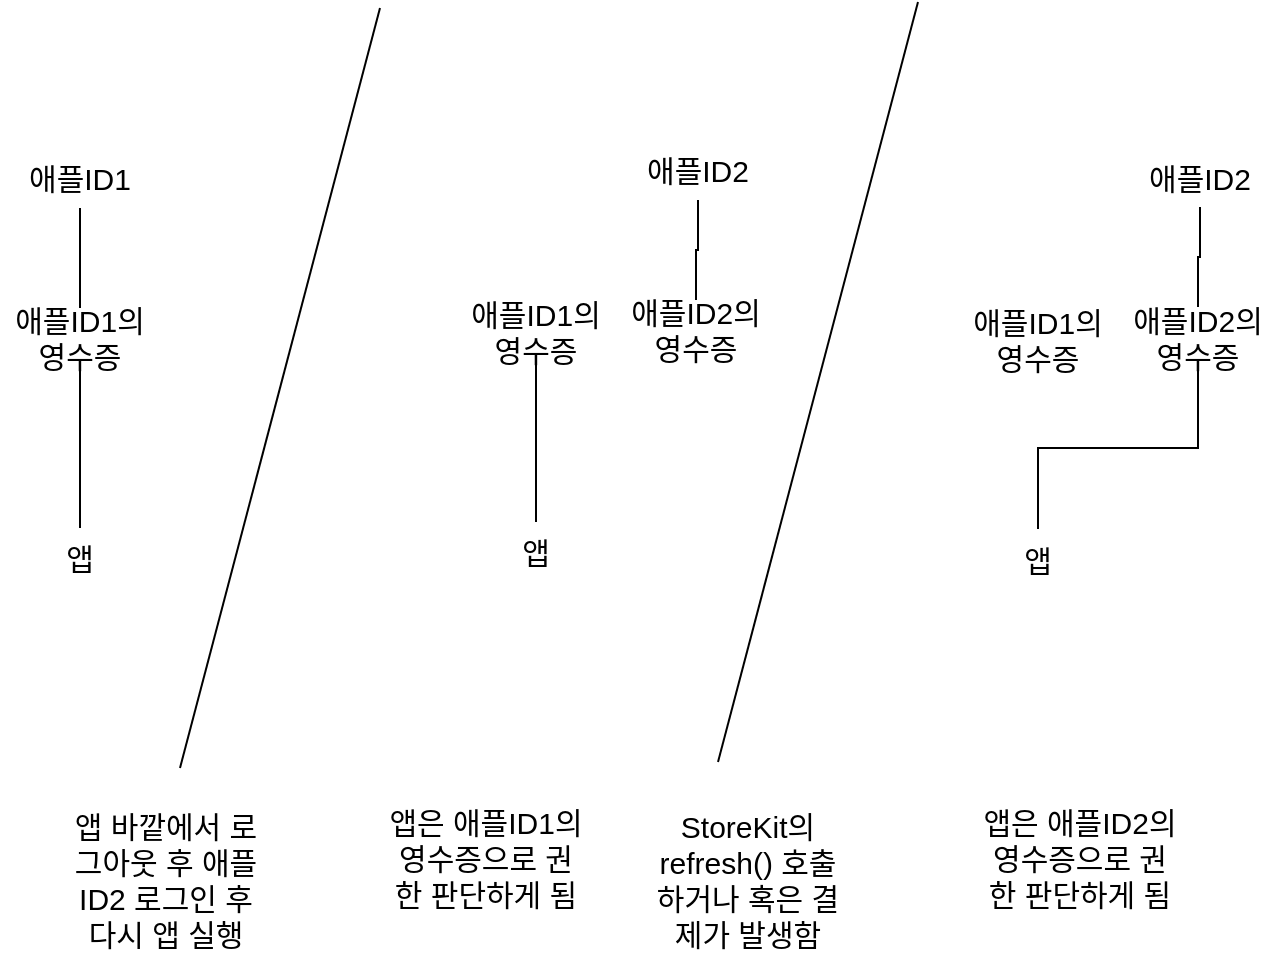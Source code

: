 <mxfile version="10.7.7" type="github"><diagram id="n3OB4K4iJ_4Mww4FK8rT" name="Page-1"><mxGraphModel dx="1178" dy="783" grid="1" gridSize="10" guides="1" tooltips="1" connect="1" arrows="1" fold="1" page="1" pageScale="1" pageWidth="850" pageHeight="1100" math="0" shadow="0"><root><mxCell id="0"/><mxCell id="1" parent="0"/><mxCell id="wZmHphvRmpMYx4qw-LJE-3" style="edgeStyle=orthogonalEdgeStyle;rounded=0;orthogonalLoop=1;jettySize=auto;html=1;exitX=0.5;exitY=1;exitDx=0;exitDy=0;entryX=0.5;entryY=0;entryDx=0;entryDy=0;endArrow=none;endFill=0;" edge="1" parent="1" source="wZmHphvRmpMYx4qw-LJE-1" target="wZmHphvRmpMYx4qw-LJE-2"><mxGeometry relative="1" as="geometry"/></mxCell><mxCell id="wZmHphvRmpMYx4qw-LJE-1" value="&lt;font style=&quot;font-size: 15px&quot;&gt;애플ID1&lt;/font&gt;" style="text;html=1;strokeColor=none;fillColor=none;align=center;verticalAlign=middle;whiteSpace=wrap;rounded=0;fontSize=15;" vertex="1" parent="1"><mxGeometry x="140" y="180" width="80" height="30" as="geometry"/></mxCell><mxCell id="wZmHphvRmpMYx4qw-LJE-2" value="&lt;font style=&quot;font-size: 15px&quot;&gt;애플ID1의 영수증&lt;/font&gt;" style="text;html=1;strokeColor=none;fillColor=none;align=center;verticalAlign=middle;whiteSpace=wrap;rounded=0;fontSize=15;" vertex="1" parent="1"><mxGeometry x="140" y="260" width="80" height="30" as="geometry"/></mxCell><mxCell id="wZmHphvRmpMYx4qw-LJE-5" style="edgeStyle=orthogonalEdgeStyle;rounded=0;orthogonalLoop=1;jettySize=auto;html=1;exitX=0.5;exitY=0;exitDx=0;exitDy=0;entryX=0.5;entryY=1;entryDx=0;entryDy=0;endArrow=none;endFill=0;" edge="1" parent="1" source="wZmHphvRmpMYx4qw-LJE-4" target="wZmHphvRmpMYx4qw-LJE-2"><mxGeometry relative="1" as="geometry"/></mxCell><mxCell id="wZmHphvRmpMYx4qw-LJE-4" value="&lt;span style=&quot;font-size: 15px;&quot;&gt;앱&lt;/span&gt;" style="text;html=1;strokeColor=none;fillColor=none;align=center;verticalAlign=middle;whiteSpace=wrap;rounded=0;fontSize=15;" vertex="1" parent="1"><mxGeometry x="140" y="370" width="80" height="30" as="geometry"/></mxCell><mxCell id="wZmHphvRmpMYx4qw-LJE-6" value="" style="endArrow=none;html=1;" edge="1" parent="1"><mxGeometry width="50" height="50" relative="1" as="geometry"><mxPoint x="230" y="490" as="sourcePoint"/><mxPoint x="330" y="110" as="targetPoint"/></mxGeometry></mxCell><mxCell id="wZmHphvRmpMYx4qw-LJE-8" value="앱 바깥에서 로그아웃 후 애플ID2 로그인 후 다시 앱 실행" style="text;html=1;strokeColor=none;fillColor=none;align=center;verticalAlign=middle;whiteSpace=wrap;rounded=0;fontSize=15;" vertex="1" parent="1"><mxGeometry x="173" y="506" width="100" height="80" as="geometry"/></mxCell><mxCell id="wZmHphvRmpMYx4qw-LJE-10" value="&lt;font style=&quot;font-size: 15px&quot;&gt;애플ID2&lt;/font&gt;" style="text;html=1;strokeColor=none;fillColor=none;align=center;verticalAlign=middle;whiteSpace=wrap;rounded=0;fontSize=15;" vertex="1" parent="1"><mxGeometry x="449" y="176" width="80" height="30" as="geometry"/></mxCell><mxCell id="wZmHphvRmpMYx4qw-LJE-11" value="&lt;font style=&quot;font-size: 15px&quot;&gt;애플ID1의 영수증&lt;/font&gt;" style="text;html=1;strokeColor=none;fillColor=none;align=center;verticalAlign=middle;whiteSpace=wrap;rounded=0;fontSize=15;" vertex="1" parent="1"><mxGeometry x="368" y="257" width="80" height="30" as="geometry"/></mxCell><mxCell id="wZmHphvRmpMYx4qw-LJE-12" style="edgeStyle=orthogonalEdgeStyle;rounded=0;orthogonalLoop=1;jettySize=auto;html=1;exitX=0.5;exitY=0;exitDx=0;exitDy=0;entryX=0.5;entryY=1;entryDx=0;entryDy=0;endArrow=none;endFill=0;" edge="1" parent="1" source="wZmHphvRmpMYx4qw-LJE-13" target="wZmHphvRmpMYx4qw-LJE-11"><mxGeometry relative="1" as="geometry"/></mxCell><mxCell id="wZmHphvRmpMYx4qw-LJE-13" value="&lt;span style=&quot;font-size: 15px;&quot;&gt;앱&lt;/span&gt;" style="text;html=1;strokeColor=none;fillColor=none;align=center;verticalAlign=middle;whiteSpace=wrap;rounded=0;fontSize=15;" vertex="1" parent="1"><mxGeometry x="368" y="367" width="80" height="30" as="geometry"/></mxCell><mxCell id="wZmHphvRmpMYx4qw-LJE-14" value="" style="endArrow=none;html=1;" edge="1" parent="1"><mxGeometry width="50" height="50" relative="1" as="geometry"><mxPoint x="499" y="487" as="sourcePoint"/><mxPoint x="599" y="107" as="targetPoint"/></mxGeometry></mxCell><mxCell id="wZmHphvRmpMYx4qw-LJE-15" value="앱은 애플ID1의 영수증으로 권한 판단하게 됨" style="text;html=1;strokeColor=none;fillColor=none;align=center;verticalAlign=middle;whiteSpace=wrap;rounded=0;fontSize=15;" vertex="1" parent="1"><mxGeometry x="333" y="510" width="100" height="50" as="geometry"/></mxCell><mxCell id="wZmHphvRmpMYx4qw-LJE-18" style="edgeStyle=orthogonalEdgeStyle;rounded=0;orthogonalLoop=1;jettySize=auto;html=1;entryX=0.5;entryY=1;entryDx=0;entryDy=0;endArrow=none;endFill=0;fontSize=15;" edge="1" parent="1" source="wZmHphvRmpMYx4qw-LJE-17" target="wZmHphvRmpMYx4qw-LJE-10"><mxGeometry relative="1" as="geometry"/></mxCell><mxCell id="wZmHphvRmpMYx4qw-LJE-17" value="&lt;font style=&quot;font-size: 15px&quot;&gt;애플ID2의 영수증&lt;/font&gt;" style="text;html=1;strokeColor=none;fillColor=none;align=center;verticalAlign=middle;whiteSpace=wrap;rounded=0;fontSize=15;" vertex="1" parent="1"><mxGeometry x="448" y="256" width="80" height="30" as="geometry"/></mxCell><mxCell id="wZmHphvRmpMYx4qw-LJE-24" value="&lt;font style=&quot;font-size: 15px&quot;&gt;애플ID2&lt;/font&gt;" style="text;html=1;strokeColor=none;fillColor=none;align=center;verticalAlign=middle;whiteSpace=wrap;rounded=0;fontSize=15;" vertex="1" parent="1"><mxGeometry x="700" y="179.5" width="80" height="30" as="geometry"/></mxCell><mxCell id="wZmHphvRmpMYx4qw-LJE-25" value="&lt;font style=&quot;font-size: 15px&quot;&gt;애플ID1의 영수증&lt;/font&gt;" style="text;html=1;strokeColor=none;fillColor=none;align=center;verticalAlign=middle;whiteSpace=wrap;rounded=0;fontSize=15;" vertex="1" parent="1"><mxGeometry x="619" y="260.5" width="80" height="30" as="geometry"/></mxCell><mxCell id="wZmHphvRmpMYx4qw-LJE-31" style="edgeStyle=orthogonalEdgeStyle;rounded=0;orthogonalLoop=1;jettySize=auto;html=1;exitX=0.5;exitY=0;exitDx=0;exitDy=0;entryX=0.5;entryY=1;entryDx=0;entryDy=0;endArrow=none;endFill=0;fontSize=15;" edge="1" parent="1" source="wZmHphvRmpMYx4qw-LJE-27" target="wZmHphvRmpMYx4qw-LJE-29"><mxGeometry relative="1" as="geometry"/></mxCell><mxCell id="wZmHphvRmpMYx4qw-LJE-27" value="&lt;span style=&quot;font-size: 15px;&quot;&gt;앱&lt;/span&gt;" style="text;html=1;strokeColor=none;fillColor=none;align=center;verticalAlign=middle;whiteSpace=wrap;rounded=0;fontSize=15;" vertex="1" parent="1"><mxGeometry x="619" y="370.5" width="80" height="30" as="geometry"/></mxCell><mxCell id="wZmHphvRmpMYx4qw-LJE-28" style="edgeStyle=orthogonalEdgeStyle;rounded=0;orthogonalLoop=1;jettySize=auto;html=1;entryX=0.5;entryY=1;entryDx=0;entryDy=0;endArrow=none;endFill=0;fontSize=15;" edge="1" parent="1" source="wZmHphvRmpMYx4qw-LJE-29" target="wZmHphvRmpMYx4qw-LJE-24"><mxGeometry relative="1" as="geometry"/></mxCell><mxCell id="wZmHphvRmpMYx4qw-LJE-29" value="&lt;font style=&quot;font-size: 15px&quot;&gt;애플ID2의 영수증&lt;/font&gt;" style="text;html=1;strokeColor=none;fillColor=none;align=center;verticalAlign=middle;whiteSpace=wrap;rounded=0;fontSize=15;" vertex="1" parent="1"><mxGeometry x="699" y="259.5" width="80" height="30" as="geometry"/></mxCell><mxCell id="wZmHphvRmpMYx4qw-LJE-32" value="StoreKit의 refresh() 호출하거나 혹은 결제가 발생함" style="text;html=1;strokeColor=none;fillColor=none;align=center;verticalAlign=middle;whiteSpace=wrap;rounded=0;fontSize=15;" vertex="1" parent="1"><mxGeometry x="464" y="502.5" width="100" height="87" as="geometry"/></mxCell><mxCell id="wZmHphvRmpMYx4qw-LJE-33" value="앱은 애플ID2의 영수증으로 권한 판단하게 됨" style="text;html=1;strokeColor=none;fillColor=none;align=center;verticalAlign=middle;whiteSpace=wrap;rounded=0;fontSize=15;" vertex="1" parent="1"><mxGeometry x="630" y="510" width="100" height="50" as="geometry"/></mxCell></root></mxGraphModel></diagram></mxfile>